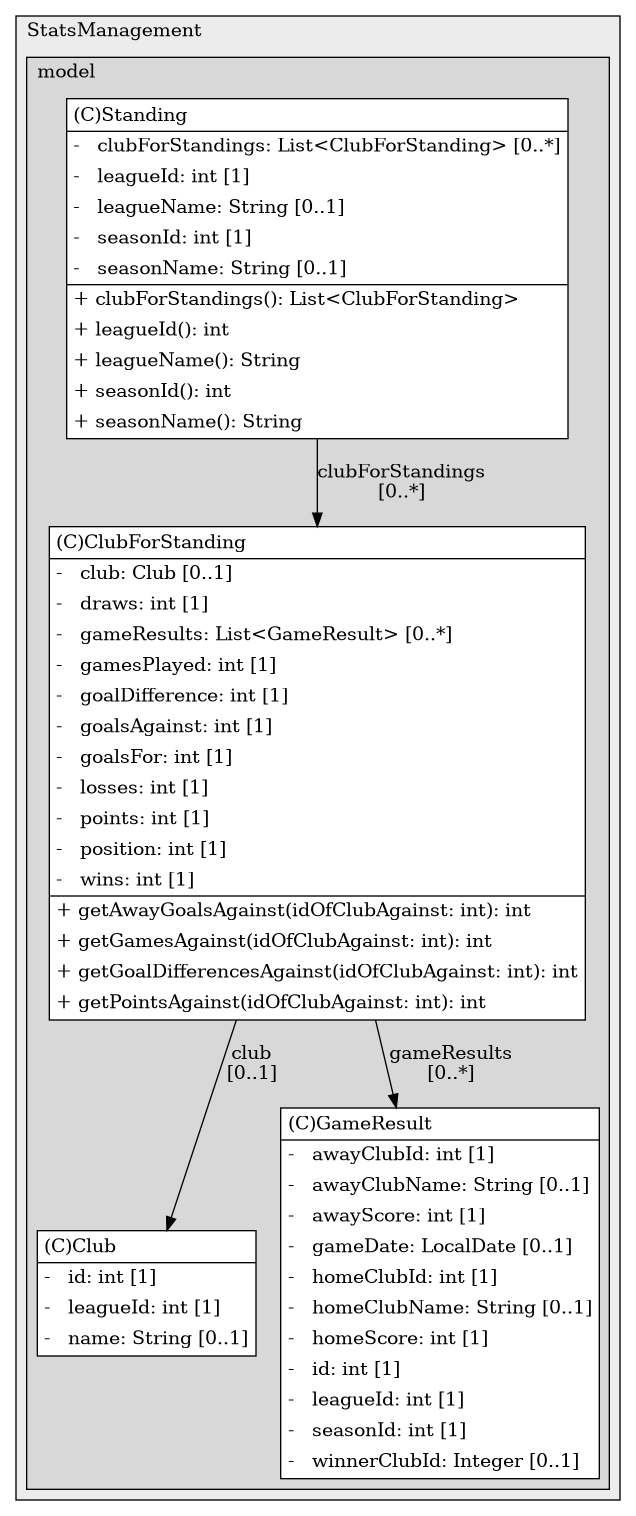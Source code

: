 @startuml

/' diagram meta data start
config=StructureConfiguration;
{
  "projectClassification": {
    "searchMode": "OpenProject", // OpenProject, AllProjects
    "includedProjects": "",
    "pathEndKeywords": "*.impl",
    "isClientPath": "",
    "isClientName": "",
    "isTestPath": "",
    "isTestName": "",
    "isMappingPath": "",
    "isMappingName": "",
    "isDataAccessPath": "",
    "isDataAccessName": "",
    "isDataStructurePath": "",
    "isDataStructureName": "",
    "isInterfaceStructuresPath": "",
    "isInterfaceStructuresName": "",
    "isEntryPointPath": "",
    "isEntryPointName": "",
    "treatFinalFieldsAsMandatory": false
  },
  "graphRestriction": {
    "classPackageExcludeFilter": "",
    "classPackageIncludeFilter": "",
    "classNameExcludeFilter": "",
    "classNameIncludeFilter": "",
    "methodNameExcludeFilter": "",
    "methodNameIncludeFilter": "",
    "removeByInheritance": "", // inheritance/annotation based filtering is done in a second step
    "removeByAnnotation": "",
    "removeByClassPackage": "", // cleanup the graph after inheritance/annotation based filtering is done
    "removeByClassName": "",
    "cutMappings": false,
    "cutEnum": true,
    "cutTests": true,
    "cutClient": true,
    "cutDataAccess": false,
    "cutInterfaceStructures": false,
    "cutDataStructures": false,
    "cutGetterAndSetter": true,
    "cutConstructors": true
  },
  "graphTraversal": {
    "forwardDepth": 6,
    "backwardDepth": 6,
    "classPackageExcludeFilter": "",
    "classPackageIncludeFilter": "",
    "classNameExcludeFilter": "",
    "classNameIncludeFilter": "",
    "methodNameExcludeFilter": "",
    "methodNameIncludeFilter": "",
    "hideMappings": false,
    "hideDataStructures": false,
    "hidePrivateMethods": true,
    "hideInterfaceCalls": true, // indirection: implementation -> interface (is hidden) -> implementation
    "onlyShowApplicationEntryPoints": false, // root node is included
    "useMethodCallsForStructureDiagram": "ForwardOnly" // ForwardOnly, BothDirections, No
  },
  "details": {
    "aggregation": "GroupByClass", // ByClass, GroupByClass, None
    "showClassGenericTypes": true,
    "showMethods": true,
    "showMethodParameterNames": true,
    "showMethodParameterTypes": true,
    "showMethodReturnType": true,
    "showPackageLevels": 2,
    "showDetailedClassStructure": true
  },
  "rootClass": "football.StatsManagement.model.domain.ClubForStanding",
  "extensionCallbackMethod": "" // qualified.class.name#methodName - signature: public static String method(String)
}
diagram meta data end '/



digraph g {
    rankdir="TB"
    splines=polyline
    

'nodes 
subgraph cluster_1158403618 { 
   	label=StatsManagement
	labeljust=l
	fillcolor="#ececec"
	style=filled
   
   subgraph cluster_509993891 { 
   	label=model
	labeljust=l
	fillcolor="#d8d8d8"
	style=filled
   
   Club834053700[
	label=<<TABLE BORDER="1" CELLBORDER="0" CELLPADDING="4" CELLSPACING="0">
<TR><TD ALIGN="LEFT" >(C)Club</TD></TR>
<HR/>
<TR><TD ALIGN="LEFT" >-   id: int [1]</TD></TR>
<TR><TD ALIGN="LEFT" >-   leagueId: int [1]</TD></TR>
<TR><TD ALIGN="LEFT" >-   name: String [0..1]</TD></TR>
</TABLE>>
	style=filled
	margin=0
	shape=plaintext
	fillcolor="#FFFFFF"
];

ClubForStanding1646002774[
	label=<<TABLE BORDER="1" CELLBORDER="0" CELLPADDING="4" CELLSPACING="0">
<TR><TD ALIGN="LEFT" >(C)ClubForStanding</TD></TR>
<HR/>
<TR><TD ALIGN="LEFT" >-   club: Club [0..1]</TD></TR>
<TR><TD ALIGN="LEFT" >-   draws: int [1]</TD></TR>
<TR><TD ALIGN="LEFT" >-   gameResults: List&lt;GameResult&gt; [0..*]</TD></TR>
<TR><TD ALIGN="LEFT" >-   gamesPlayed: int [1]</TD></TR>
<TR><TD ALIGN="LEFT" >-   goalDifference: int [1]</TD></TR>
<TR><TD ALIGN="LEFT" >-   goalsAgainst: int [1]</TD></TR>
<TR><TD ALIGN="LEFT" >-   goalsFor: int [1]</TD></TR>
<TR><TD ALIGN="LEFT" >-   losses: int [1]</TD></TR>
<TR><TD ALIGN="LEFT" >-   points: int [1]</TD></TR>
<TR><TD ALIGN="LEFT" >-   position: int [1]</TD></TR>
<TR><TD ALIGN="LEFT" >-   wins: int [1]</TD></TR>
<HR/>
<TR><TD ALIGN="LEFT" >+ getAwayGoalsAgainst(idOfClubAgainst: int): int</TD></TR>
<TR><TD ALIGN="LEFT" >+ getGamesAgainst(idOfClubAgainst: int): int</TD></TR>
<TR><TD ALIGN="LEFT" >+ getGoalDifferencesAgainst(idOfClubAgainst: int): int</TD></TR>
<TR><TD ALIGN="LEFT" >+ getPointsAgainst(idOfClubAgainst: int): int</TD></TR>
</TABLE>>
	style=filled
	margin=0
	shape=plaintext
	fillcolor="#FFFFFF"
];

GameResult834053700[
	label=<<TABLE BORDER="1" CELLBORDER="0" CELLPADDING="4" CELLSPACING="0">
<TR><TD ALIGN="LEFT" >(C)GameResult</TD></TR>
<HR/>
<TR><TD ALIGN="LEFT" >-   awayClubId: int [1]</TD></TR>
<TR><TD ALIGN="LEFT" >-   awayClubName: String [0..1]</TD></TR>
<TR><TD ALIGN="LEFT" >-   awayScore: int [1]</TD></TR>
<TR><TD ALIGN="LEFT" >-   gameDate: LocalDate [0..1]</TD></TR>
<TR><TD ALIGN="LEFT" >-   homeClubId: int [1]</TD></TR>
<TR><TD ALIGN="LEFT" >-   homeClubName: String [0..1]</TD></TR>
<TR><TD ALIGN="LEFT" >-   homeScore: int [1]</TD></TR>
<TR><TD ALIGN="LEFT" >-   id: int [1]</TD></TR>
<TR><TD ALIGN="LEFT" >-   leagueId: int [1]</TD></TR>
<TR><TD ALIGN="LEFT" >-   seasonId: int [1]</TD></TR>
<TR><TD ALIGN="LEFT" >-   winnerClubId: Integer [0..1]</TD></TR>
</TABLE>>
	style=filled
	margin=0
	shape=plaintext
	fillcolor="#FFFFFF"
];

Standing1646002774[
	label=<<TABLE BORDER="1" CELLBORDER="0" CELLPADDING="4" CELLSPACING="0">
<TR><TD ALIGN="LEFT" >(C)Standing</TD></TR>
<HR/>
<TR><TD ALIGN="LEFT" >-   clubForStandings: List&lt;ClubForStanding&gt; [0..*]</TD></TR>
<TR><TD ALIGN="LEFT" >-   leagueId: int [1]</TD></TR>
<TR><TD ALIGN="LEFT" >-   leagueName: String [0..1]</TD></TR>
<TR><TD ALIGN="LEFT" >-   seasonId: int [1]</TD></TR>
<TR><TD ALIGN="LEFT" >-   seasonName: String [0..1]</TD></TR>
<HR/>
<TR><TD ALIGN="LEFT" >+ clubForStandings(): List&lt;ClubForStanding&gt;</TD></TR>
<TR><TD ALIGN="LEFT" >+ leagueId(): int</TD></TR>
<TR><TD ALIGN="LEFT" >+ leagueName(): String</TD></TR>
<TR><TD ALIGN="LEFT" >+ seasonId(): int</TD></TR>
<TR><TD ALIGN="LEFT" >+ seasonName(): String</TD></TR>
</TABLE>>
	style=filled
	margin=0
	shape=plaintext
	fillcolor="#FFFFFF"
];
} 
} 

'edges    
ClubForStanding1646002774 -> Club834053700[label="club
[0..1]"];
ClubForStanding1646002774 -> GameResult834053700[label="gameResults
[0..*]"];
Standing1646002774 -> ClubForStanding1646002774[label="clubForStandings
[0..*]"];
    
}
@enduml